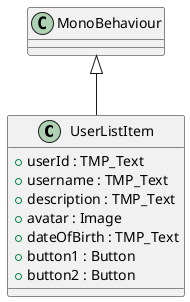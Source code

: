 @startuml
class UserListItem {
    + userId : TMP_Text
    + username : TMP_Text
    + description : TMP_Text
    + avatar : Image
    + dateOfBirth : TMP_Text
    + button1 : Button
    + button2 : Button
}
MonoBehaviour <|-- UserListItem
@enduml
